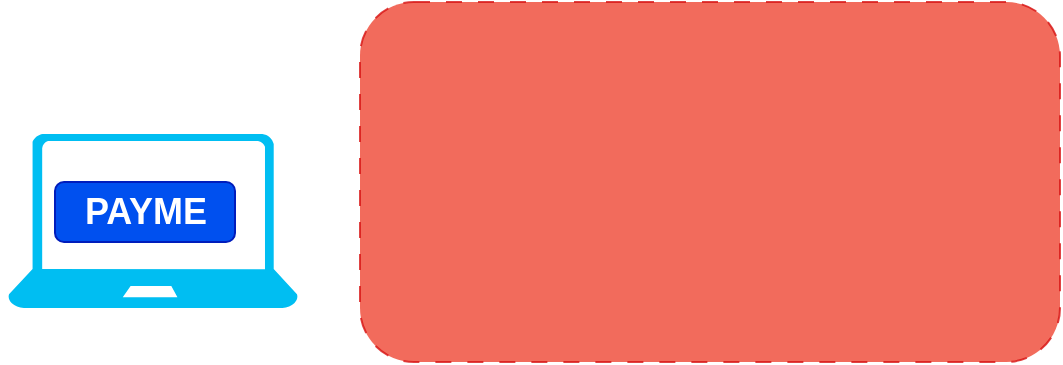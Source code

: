 <mxfile version="24.7.17">
  <diagram name="Page-1" id="SfVXjJMxJvIR2DUhF9N2">
    <mxGraphModel dx="600" dy="353" grid="1" gridSize="10" guides="1" tooltips="1" connect="1" arrows="1" fold="1" page="1" pageScale="1" pageWidth="1100" pageHeight="850" math="0" shadow="0">
      <root>
        <mxCell id="0" />
        <mxCell id="1" parent="0" />
        <mxCell id="MirSpIWI6XTZy0-F90U4-5" value="" style="group" vertex="1" connectable="0" parent="1">
          <mxGeometry x="100" y="280" width="145" height="87" as="geometry" />
        </mxCell>
        <mxCell id="MirSpIWI6XTZy0-F90U4-4" value="&lt;h2&gt;&lt;font style=&quot;font-size: 18px;&quot;&gt;PAYME&lt;/font&gt;&lt;/h2&gt;" style="rounded=1;whiteSpace=wrap;html=1;fillColor=#0050ef;fontColor=#ffffff;strokeColor=#001DBC;" vertex="1" parent="MirSpIWI6XTZy0-F90U4-5">
          <mxGeometry x="27.5" y="20" width="90" height="30" as="geometry" />
        </mxCell>
        <mxCell id="MirSpIWI6XTZy0-F90U4-6" value="" style="rounded=1;whiteSpace=wrap;html=1;fillColor=#ef4734;strokeColor=#D71515;dashed=1;dashPattern=8 8;fillStyle=solid;gradientColor=none;opacity=80;" vertex="1" parent="1">
          <mxGeometry x="280" y="210" width="350" height="180" as="geometry" />
        </mxCell>
        <mxCell id="MirSpIWI6XTZy0-F90U4-3" value="" style="verticalLabelPosition=bottom;html=1;verticalAlign=top;align=center;strokeColor=none;fillColor=#00BEF2;shape=mxgraph.azure.laptop;pointerEvents=1;" vertex="1" parent="1">
          <mxGeometry x="104" y="276" width="145" height="87" as="geometry" />
        </mxCell>
      </root>
    </mxGraphModel>
  </diagram>
</mxfile>
